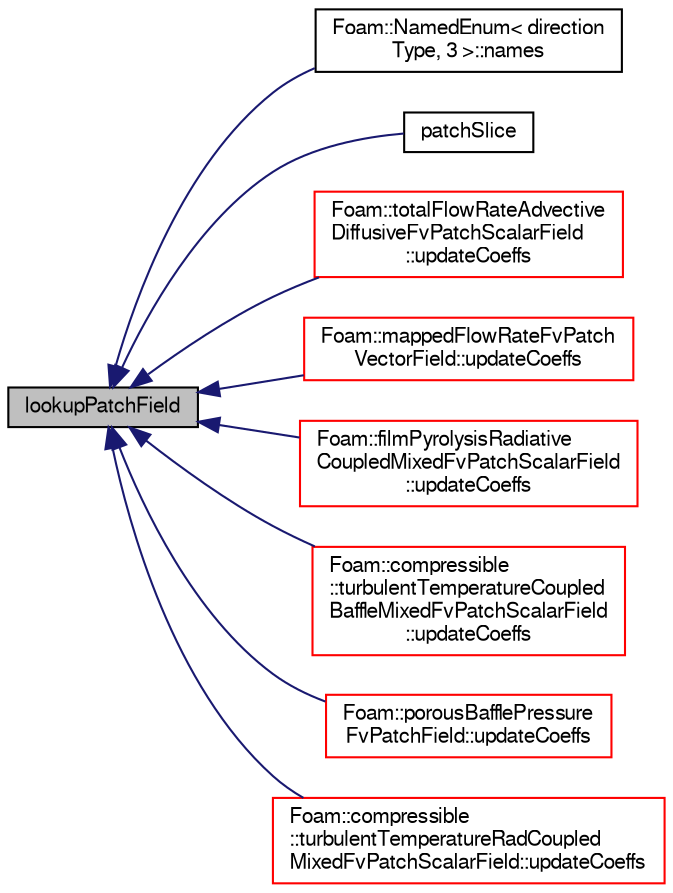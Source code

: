 digraph "lookupPatchField"
{
  bgcolor="transparent";
  edge [fontname="FreeSans",fontsize="10",labelfontname="FreeSans",labelfontsize="10"];
  node [fontname="FreeSans",fontsize="10",shape=record];
  rankdir="LR";
  Node1611 [label="lookupPatchField",height=0.2,width=0.4,color="black", fillcolor="grey75", style="filled", fontcolor="black"];
  Node1611 -> Node1612 [dir="back",color="midnightblue",fontsize="10",style="solid",fontname="FreeSans"];
  Node1612 [label="Foam::NamedEnum\< direction\lType, 3 \>::names",height=0.2,width=0.4,color="black",URL="$a25998.html#a7350da3a0edd92cd11e6c479c9967dc8"];
  Node1611 -> Node1613 [dir="back",color="midnightblue",fontsize="10",style="solid",fontname="FreeSans"];
  Node1613 [label="patchSlice",height=0.2,width=0.4,color="black",URL="$a22870.html#abafaae120d11327175dacc1109283746",tooltip="Slice list to patch. "];
  Node1611 -> Node1614 [dir="back",color="midnightblue",fontsize="10",style="solid",fontname="FreeSans"];
  Node1614 [label="Foam::totalFlowRateAdvective\lDiffusiveFvPatchScalarField\l::updateCoeffs",height=0.2,width=0.4,color="red",URL="$a30794.html#a7e24eafac629d3733181cd942d4c902f",tooltip="Update the coefficients associated with the patch field. "];
  Node1611 -> Node1616 [dir="back",color="midnightblue",fontsize="10",style="solid",fontname="FreeSans"];
  Node1616 [label="Foam::mappedFlowRateFvPatch\lVectorField::updateCoeffs",height=0.2,width=0.4,color="red",URL="$a22178.html#a7e24eafac629d3733181cd942d4c902f",tooltip="Update the coefficients associated with the patch field. "];
  Node1611 -> Node1618 [dir="back",color="midnightblue",fontsize="10",style="solid",fontname="FreeSans"];
  Node1618 [label="Foam::filmPyrolysisRadiative\lCoupledMixedFvPatchScalarField\l::updateCoeffs",height=0.2,width=0.4,color="red",URL="$a28982.html#a7e24eafac629d3733181cd942d4c902f",tooltip="Update the coefficients associated with the patch field. "];
  Node1611 -> Node1620 [dir="back",color="midnightblue",fontsize="10",style="solid",fontname="FreeSans"];
  Node1620 [label="Foam::compressible\l::turbulentTemperatureCoupled\lBaffleMixedFvPatchScalarField\l::updateCoeffs",height=0.2,width=0.4,color="red",URL="$a30802.html#a7e24eafac629d3733181cd942d4c902f",tooltip="Update the coefficients associated with the patch field. "];
  Node1611 -> Node1622 [dir="back",color="midnightblue",fontsize="10",style="solid",fontname="FreeSans"];
  Node1622 [label="Foam::porousBafflePressure\lFvPatchField::updateCoeffs",height=0.2,width=0.4,color="red",URL="$a30826.html#a7e24eafac629d3733181cd942d4c902f",tooltip="Update the coefficients associated with the patch field. "];
  Node1611 -> Node1624 [dir="back",color="midnightblue",fontsize="10",style="solid",fontname="FreeSans"];
  Node1624 [label="Foam::compressible\l::turbulentTemperatureRadCoupled\lMixedFvPatchScalarField::updateCoeffs",height=0.2,width=0.4,color="red",URL="$a30806.html#a7e24eafac629d3733181cd942d4c902f",tooltip="Update the coefficients associated with the patch field. "];
}
